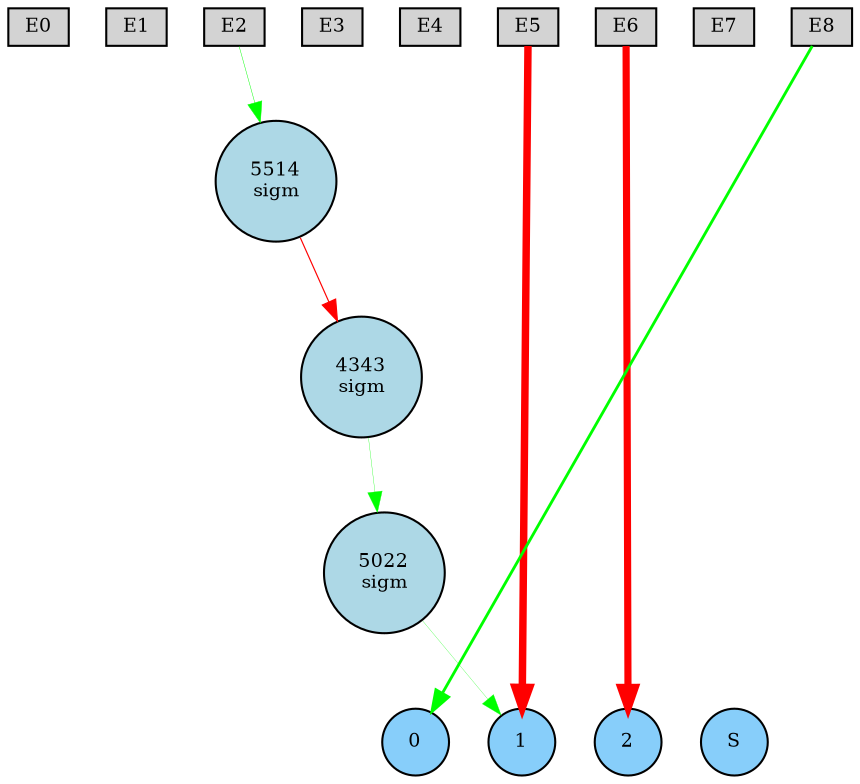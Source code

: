 digraph {
	node [fontsize=9 height=0.2 shape=circle width=0.2]
	subgraph inputs {
		node [shape=box style=filled]
		rank=source
		E0 [fillcolor=lightgray]
		E1 [fillcolor=lightgray]
		E0 -> E1 [style=invis]
		E2 [fillcolor=lightgray]
		E1 -> E2 [style=invis]
		E3 [fillcolor=lightgray]
		E2 -> E3 [style=invis]
		E4 [fillcolor=lightgray]
		E3 -> E4 [style=invis]
		E5 [fillcolor=lightgray]
		E4 -> E5 [style=invis]
		E6 [fillcolor=lightgray]
		E5 -> E6 [style=invis]
		E7 [fillcolor=lightgray]
		E6 -> E7 [style=invis]
		E8 [fillcolor=lightgray]
		E7 -> E8 [style=invis]
	}
	subgraph outputs {
		node [style=filled]
		rank=sink
		0 [fillcolor=lightskyblue fontsize=9 height=0.2 shape=circle width=0.2]
		1 [fillcolor=lightskyblue fontsize=9 height=0.2 shape=circle width=0.2]
		0 -> 1 [style=invis]
		2 [fillcolor=lightskyblue fontsize=9 height=0.2 shape=circle width=0.2]
		1 -> 2 [style=invis]
		S [fillcolor=lightskyblue fontsize=9 height=0.2 shape=circle width=0.2]
		2 -> S [style=invis]
	}
	5514 [label="5514
sigm" fillcolor=lightblue style=filled]
	4343 [label="4343
sigm" fillcolor=lightblue style=filled]
	5022 [label="5022
sigm" fillcolor=lightblue style=filled]
	E8 -> 0 [color=green penwidth=1.3691617622421863 style=solid]
	E6 -> 2 [color=red penwidth=3.432845918440973 style=solid]
	E5 -> 1 [color=red penwidth=3.5848540827833264 style=solid]
	4343 -> 5022 [color=green penwidth=0.15001446926895529 style=solid]
	E2 -> 5514 [color=green penwidth=0.2181109580710423 style=solid]
	5514 -> 4343 [color=red penwidth=0.5628284856180212 style=solid]
	5022 -> 1 [color=green penwidth=0.12196004759306223 style=solid]
}
